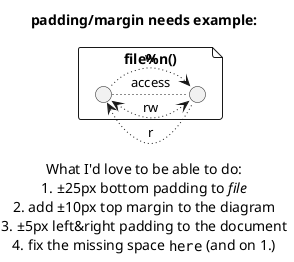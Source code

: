 {
  "sha1": "638dbj4ik4okqrh9u7hddv8druak7sv",
  "insertion": {
    "when": "2024-05-30T20:48:20.858Z",
    "url": "https://forum.plantuml.net/3118/introduce-padding-setting?show=11394#c11394",
    "user": "plantuml@gmail.com"
  }
}
@startuml

title padding/margin needs example:
 
file "file%n()" as package {
() " " as acc1
() " " as acc2
}

acc1 ~RIGHT~ acc2 : "access"
acc1 <~RIGHT~ acc2 : "r"
acc1 ~RIGHT~> acc2 : "w"
acc1 <~RIGHT~> acc2 : "rw"

caption
What I'd love to be able to do:
# ±25px bottom padding to //file//
# add ±10px top margin to the diagram
# ±5px left&right padding to the document
# fix the missing space ""here"" (and on 1.)
end caption
@enduml
